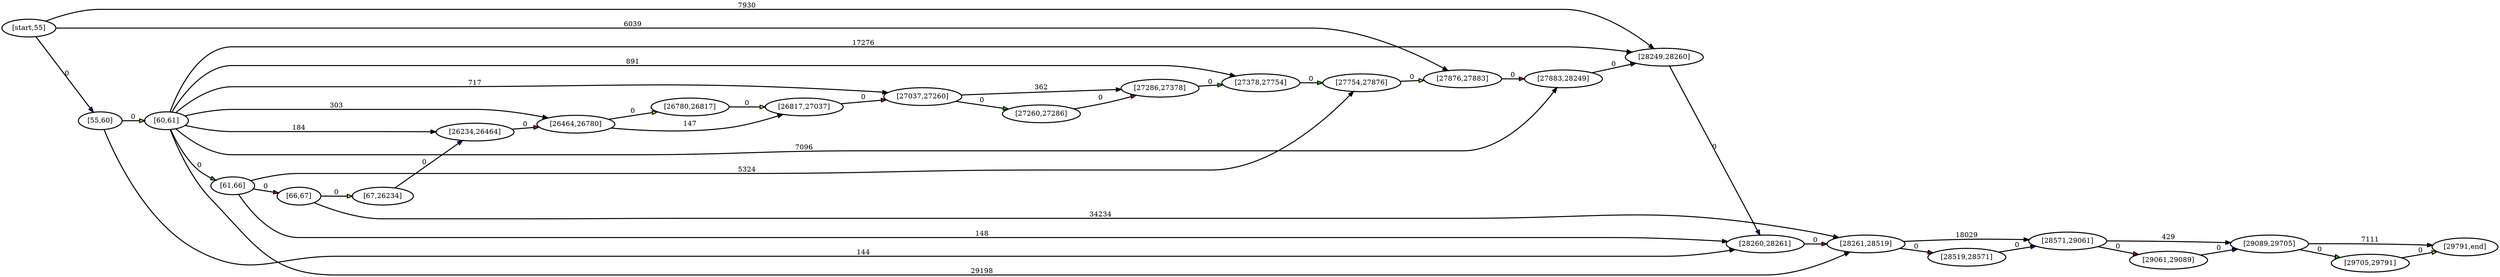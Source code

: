 digraph N {
	overlap="false"
	rankdir="LR"
	0 [label="[start,55]", style="bold"];
	1 [label="[55,60]", style="bold"];
	2 [label="[60,61]", style="bold"];
	3 [label="[61,66]", style="bold"];
	4 [label="[66,67]", style="bold"];
	5 [label="[67,26234]", style="bold"];
	6 [label="[26234,26464]", style="bold"];
	7 [label="[26464,26780]", style="bold"];
	8 [label="[26780,26817]", style="bold"];
	9 [label="[26817,27037]", style="bold"];
	10 [label="[27037,27260]", style="bold"];
	11 [label="[27260,27286]", style="bold"];
	12 [label="[27286,27378]", style="bold"];
	13 [label="[27378,27754]", style="bold"];
	14 [label="[27754,27876]", style="bold"];
	15 [label="[27876,27883]", style="bold"];
	16 [label="[27883,28249]", style="bold"];
	17 [label="[28249,28260]", style="bold"];
	18 [label="[28260,28261]", style="bold"];
	19 [label="[28261,28519]", style="bold"];
	20 [label="[28519,28571]", style="bold"];
	21 [label="[28571,29061]", style="bold"];
	22 [label="[29061,29089]", style="bold"];
	23 [label="[29089,29705]", style="bold"];
	24 [label="[29705,29791]", style="bold"];
	25 [label="[29791,end]", style="bold"];
	0 -> 15 [label="6039", fillcolor=black, style="bold"];
	0 -> 17 [label="7930", fillcolor=black, style="bold"];
	1 -> 18 [label="144", fillcolor=black, style="bold"];
	2 -> 6 [label="184", fillcolor=black, style="bold"];
	2 -> 7 [label="303", fillcolor=black, style="bold"];
	2 -> 10 [label="717", fillcolor=black, style="bold"];
	2 -> 13 [label="891", fillcolor=black, style="bold"];
	2 -> 16 [label="7096", fillcolor=black, style="bold"];
	2 -> 17 [label="17276", fillcolor=black, style="bold"];
	2 -> 19 [label="29198", fillcolor=black, style="bold"];
	3 -> 14 [label="5324", fillcolor=black, style="bold"];
	3 -> 18 [label="148", fillcolor=black, style="bold"];
	4 -> 19 [label="34234", fillcolor=black, style="bold"];
	7 -> 9 [label="147", fillcolor=black, style="bold"];
	10 -> 12 [label="362", fillcolor=black, style="bold"];
	19 -> 21 [label="18029", fillcolor=black, style="bold"];
	21 -> 23 [label="429", fillcolor=black, style="bold"];
	23 -> 25 [label="7111", fillcolor=black, style="bold"];
	10 -> 11 [label="0", fillcolor=green, style="bold"];
	8 -> 9 [label="0", fillcolor=yellow, style="bold"];
	3 -> 4 [label="0", fillcolor=red, style="bold"];
	4 -> 5 [label="0", fillcolor=yellow, style="bold"];
	21 -> 22 [label="0", fillcolor=red, style="bold"];
	23 -> 24 [label="0", fillcolor=green, style="bold"];
	11 -> 12 [label="0", fillcolor=red, style="bold"];
	16 -> 17 [label="0", fillcolor=blue, style="bold"];
	20 -> 21 [label="0", fillcolor=blue, style="bold"];
	7 -> 8 [label="0", fillcolor=yellow, style="bold"];
	9 -> 10 [label="0", fillcolor=red, style="bold"];
	24 -> 25 [label="0", fillcolor=yellow, style="bold"];
	6 -> 7 [label="0", fillcolor=red, style="bold"];
	22 -> 23 [label="0", fillcolor=blue, style="bold"];
	14 -> 15 [label="0", fillcolor=yellow, style="bold"];
	17 -> 18 [label="0", fillcolor=blue, style="bold"];
	18 -> 19 [label="0", fillcolor=red, style="bold"];
	19 -> 20 [label="0", fillcolor=red, style="bold"];
	13 -> 14 [label="0", fillcolor=green, style="bold"];
	15 -> 16 [label="0", fillcolor=red, style="bold"];
	12 -> 13 [label="0", fillcolor=green, style="bold"];
	0 -> 1 [label="0", fillcolor=blue, style="bold"];
	5 -> 6 [label="0", fillcolor=blue, style="bold"];
	1 -> 2 [label="0", fillcolor=yellow, style="bold"];
	2 -> 3 [label="0", fillcolor=green, style="bold"];
}